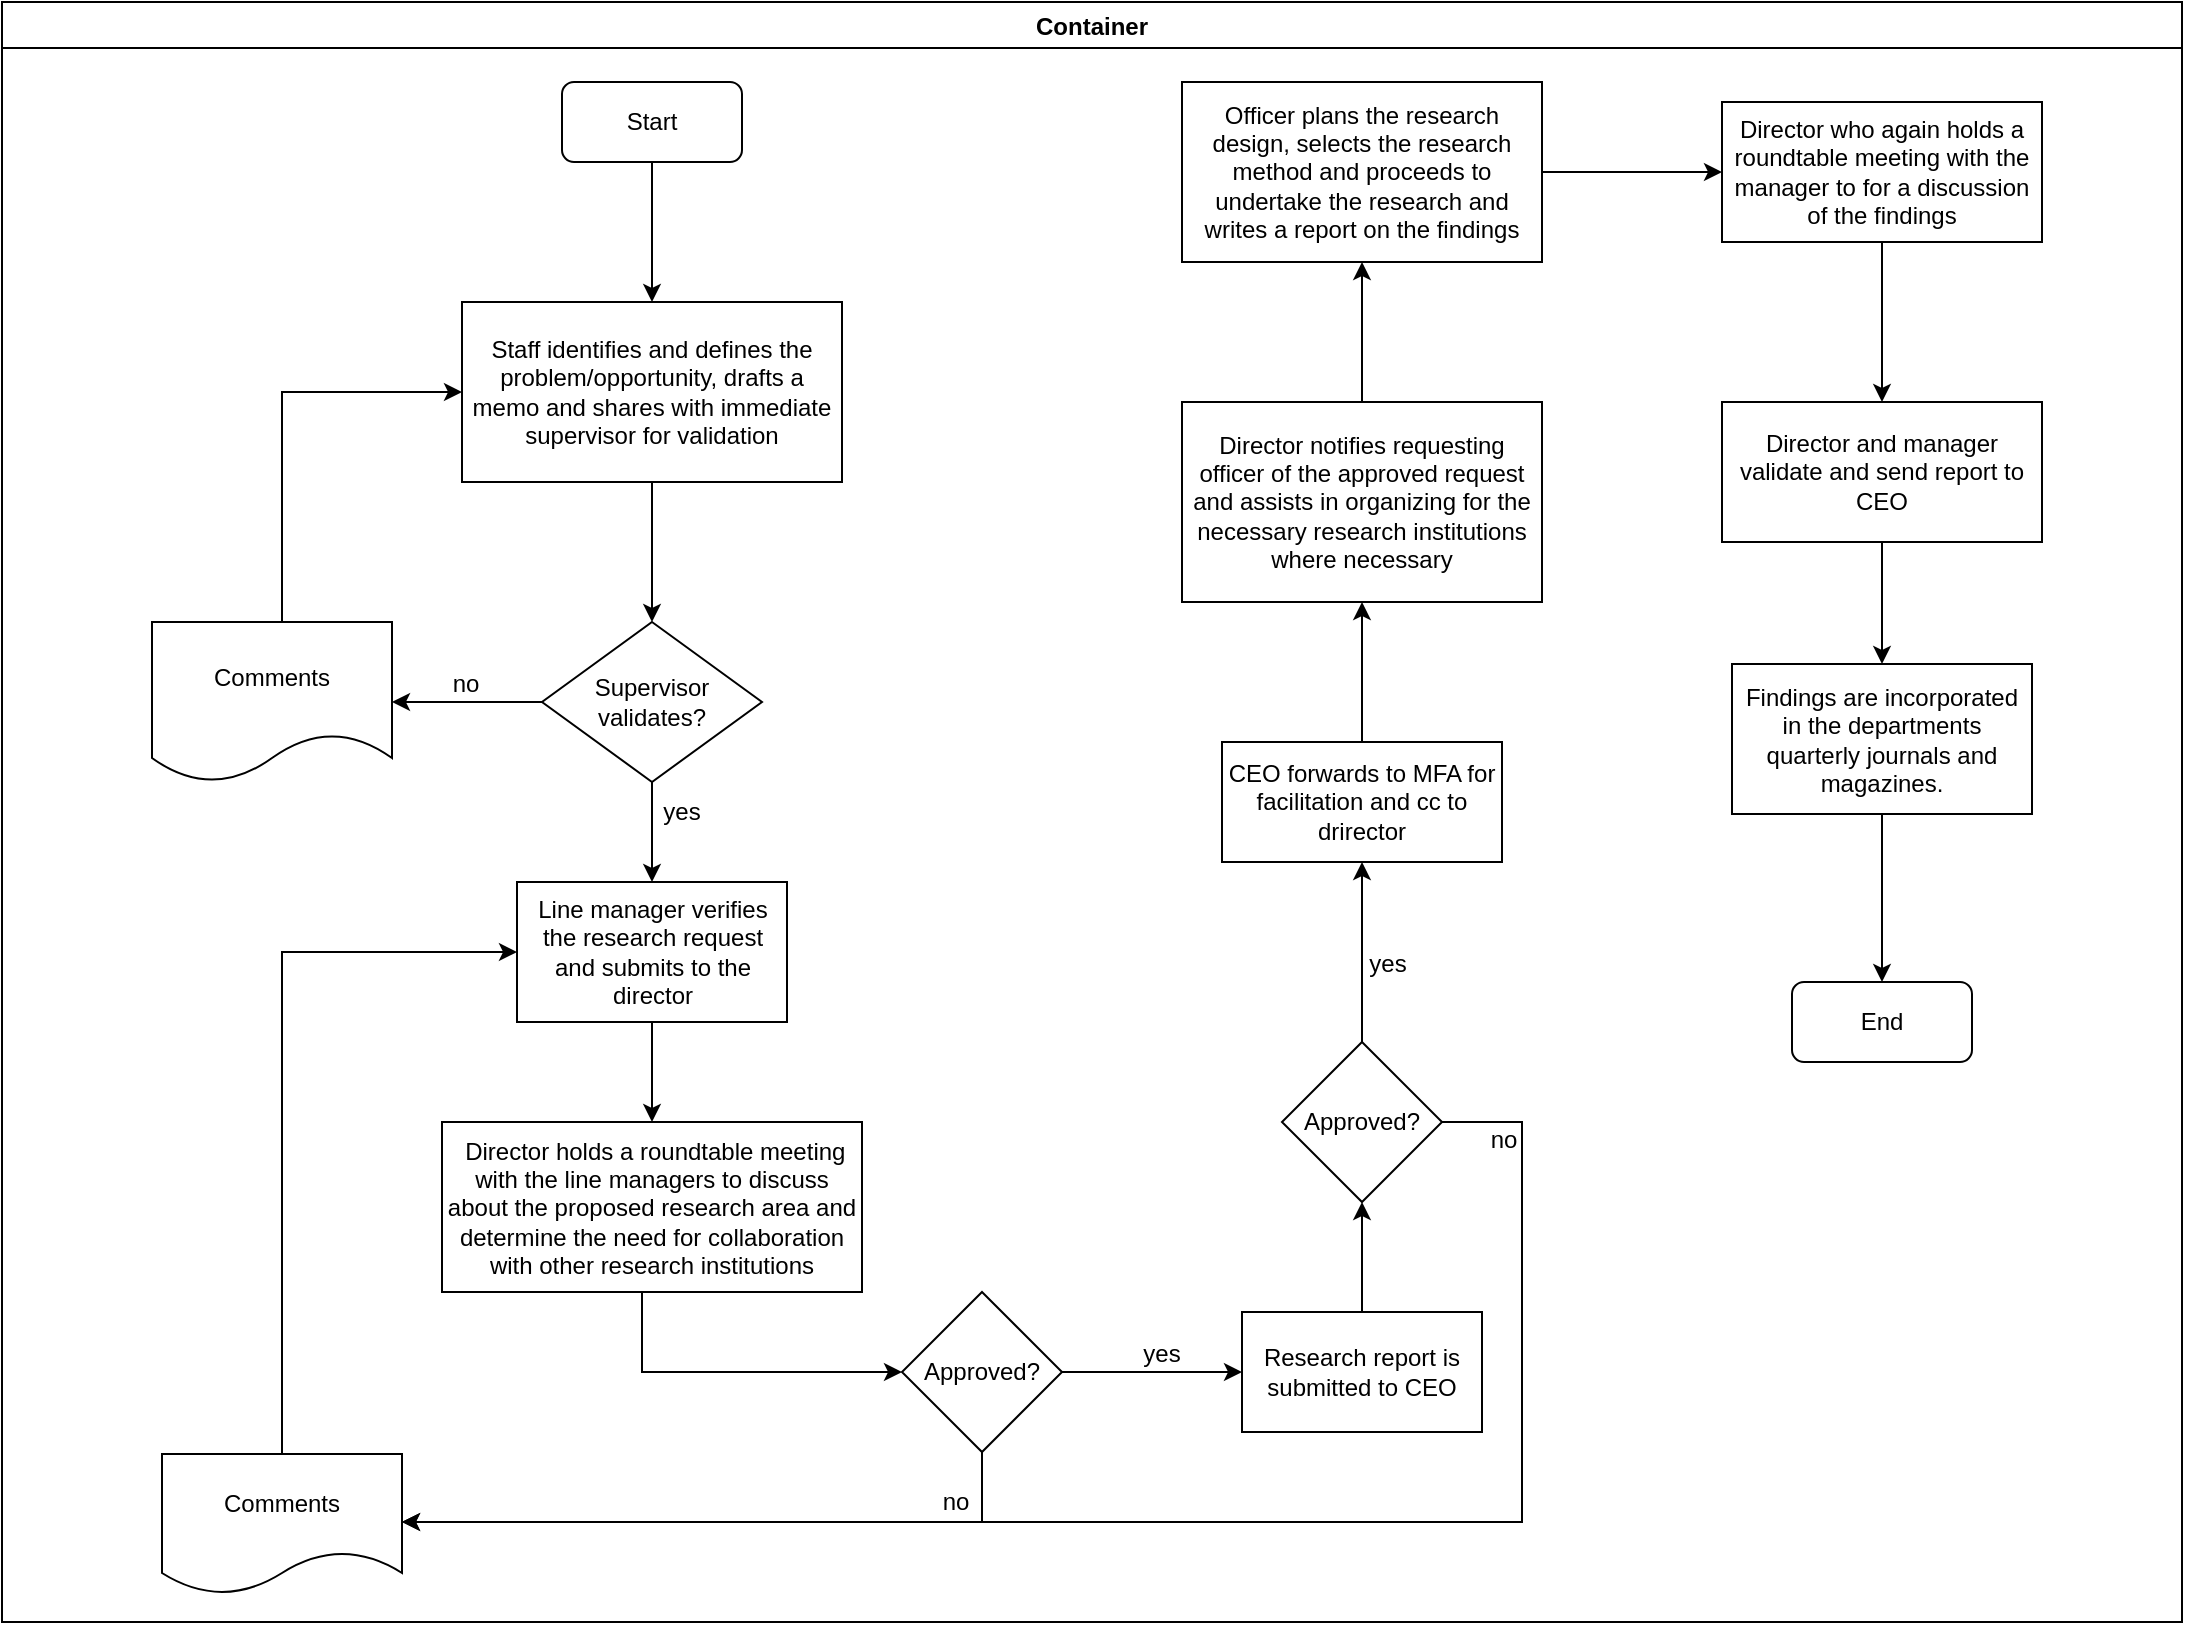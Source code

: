 <mxfile version="14.1.8" type="github">
  <diagram id="XTpeEnYmzEm0xpDSuKBR" name="Page-1">
    <mxGraphModel dx="1038" dy="547" grid="1" gridSize="10" guides="1" tooltips="1" connect="1" arrows="1" fold="1" page="1" pageScale="1" pageWidth="1169" pageHeight="827" math="0" shadow="0">
      <root>
        <mxCell id="0" />
        <mxCell id="1" parent="0" />
        <mxCell id="nBN6CnrMO745iZhlTAGD-1" value="Container" style="swimlane;" vertex="1" parent="1">
          <mxGeometry x="10" y="10" width="1090" height="810" as="geometry" />
        </mxCell>
        <mxCell id="nBN6CnrMO745iZhlTAGD-2" value="Start" style="rounded=1;whiteSpace=wrap;html=1;" vertex="1" parent="nBN6CnrMO745iZhlTAGD-1">
          <mxGeometry x="280" y="40" width="90" height="40" as="geometry" />
        </mxCell>
        <mxCell id="nBN6CnrMO745iZhlTAGD-5" value="Staff identifies and defines the problem/opportunity, drafts a memo and shares with immediate supervisor for validation" style="rounded=0;whiteSpace=wrap;html=1;" vertex="1" parent="nBN6CnrMO745iZhlTAGD-1">
          <mxGeometry x="230" y="150" width="190" height="90" as="geometry" />
        </mxCell>
        <mxCell id="nBN6CnrMO745iZhlTAGD-4" value="" style="edgeStyle=orthogonalEdgeStyle;rounded=0;orthogonalLoop=1;jettySize=auto;html=1;entryX=0.5;entryY=0;entryDx=0;entryDy=0;" edge="1" parent="nBN6CnrMO745iZhlTAGD-1" source="nBN6CnrMO745iZhlTAGD-2" target="nBN6CnrMO745iZhlTAGD-5">
          <mxGeometry relative="1" as="geometry">
            <mxPoint x="325" y="150" as="targetPoint" />
          </mxGeometry>
        </mxCell>
        <mxCell id="nBN6CnrMO745iZhlTAGD-8" value="Supervisor validates?" style="rhombus;whiteSpace=wrap;html=1;" vertex="1" parent="nBN6CnrMO745iZhlTAGD-1">
          <mxGeometry x="270" y="310" width="110" height="80" as="geometry" />
        </mxCell>
        <mxCell id="nBN6CnrMO745iZhlTAGD-7" value="" style="edgeStyle=orthogonalEdgeStyle;rounded=0;orthogonalLoop=1;jettySize=auto;html=1;" edge="1" parent="nBN6CnrMO745iZhlTAGD-1" source="nBN6CnrMO745iZhlTAGD-5" target="nBN6CnrMO745iZhlTAGD-8">
          <mxGeometry relative="1" as="geometry">
            <mxPoint x="325" y="310" as="targetPoint" />
          </mxGeometry>
        </mxCell>
        <mxCell id="nBN6CnrMO745iZhlTAGD-13" value="no" style="text;html=1;strokeColor=none;fillColor=none;align=center;verticalAlign=middle;whiteSpace=wrap;rounded=0;" vertex="1" parent="nBN6CnrMO745iZhlTAGD-1">
          <mxGeometry x="212" y="331" width="40" height="20" as="geometry" />
        </mxCell>
        <mxCell id="nBN6CnrMO745iZhlTAGD-14" value="Line manager verifies the research request and submits to the director" style="whiteSpace=wrap;html=1;" vertex="1" parent="nBN6CnrMO745iZhlTAGD-1">
          <mxGeometry x="257.5" y="440" width="135" height="70" as="geometry" />
        </mxCell>
        <mxCell id="nBN6CnrMO745iZhlTAGD-15" value="" style="edgeStyle=orthogonalEdgeStyle;rounded=0;orthogonalLoop=1;jettySize=auto;html=1;" edge="1" parent="nBN6CnrMO745iZhlTAGD-1" source="nBN6CnrMO745iZhlTAGD-8" target="nBN6CnrMO745iZhlTAGD-14">
          <mxGeometry relative="1" as="geometry" />
        </mxCell>
        <mxCell id="nBN6CnrMO745iZhlTAGD-18" value="Approved?" style="rhombus;whiteSpace=wrap;html=1;" vertex="1" parent="nBN6CnrMO745iZhlTAGD-1">
          <mxGeometry x="450" y="645" width="80" height="80" as="geometry" />
        </mxCell>
        <mxCell id="nBN6CnrMO745iZhlTAGD-22" value="Comments" style="shape=document;whiteSpace=wrap;html=1;boundedLbl=1;" vertex="1" parent="nBN6CnrMO745iZhlTAGD-1">
          <mxGeometry x="80" y="726" width="120" height="70" as="geometry" />
        </mxCell>
        <mxCell id="nBN6CnrMO745iZhlTAGD-23" value="" style="edgeStyle=orthogonalEdgeStyle;rounded=0;orthogonalLoop=1;jettySize=auto;html=1;" edge="1" parent="nBN6CnrMO745iZhlTAGD-1" source="nBN6CnrMO745iZhlTAGD-18" target="nBN6CnrMO745iZhlTAGD-22">
          <mxGeometry relative="1" as="geometry">
            <Array as="points">
              <mxPoint x="490" y="760" />
            </Array>
          </mxGeometry>
        </mxCell>
        <mxCell id="nBN6CnrMO745iZhlTAGD-24" value="yes" style="text;html=1;strokeColor=none;fillColor=none;align=center;verticalAlign=middle;whiteSpace=wrap;rounded=0;" vertex="1" parent="nBN6CnrMO745iZhlTAGD-1">
          <mxGeometry x="320" y="395" width="40" height="20" as="geometry" />
        </mxCell>
        <mxCell id="nBN6CnrMO745iZhlTAGD-28" value="" style="edgeStyle=orthogonalEdgeStyle;rounded=0;orthogonalLoop=1;jettySize=auto;html=1;entryX=0;entryY=0.5;entryDx=0;entryDy=0;" edge="1" parent="nBN6CnrMO745iZhlTAGD-1" source="nBN6CnrMO745iZhlTAGD-22" target="nBN6CnrMO745iZhlTAGD-14">
          <mxGeometry relative="1" as="geometry">
            <mxPoint x="140" y="641" as="targetPoint" />
            <Array as="points">
              <mxPoint x="140" y="475" />
            </Array>
          </mxGeometry>
        </mxCell>
        <mxCell id="nBN6CnrMO745iZhlTAGD-20" value="Research report is submitted to CEO" style="whiteSpace=wrap;html=1;" vertex="1" parent="nBN6CnrMO745iZhlTAGD-1">
          <mxGeometry x="620" y="655" width="120" height="60" as="geometry" />
        </mxCell>
        <mxCell id="nBN6CnrMO745iZhlTAGD-21" value="" style="edgeStyle=orthogonalEdgeStyle;rounded=0;orthogonalLoop=1;jettySize=auto;html=1;" edge="1" parent="nBN6CnrMO745iZhlTAGD-1" source="nBN6CnrMO745iZhlTAGD-18" target="nBN6CnrMO745iZhlTAGD-20">
          <mxGeometry relative="1" as="geometry" />
        </mxCell>
        <mxCell id="nBN6CnrMO745iZhlTAGD-31" value="Approved?" style="rhombus;whiteSpace=wrap;html=1;" vertex="1" parent="nBN6CnrMO745iZhlTAGD-1">
          <mxGeometry x="640" y="520" width="80" height="80" as="geometry" />
        </mxCell>
        <mxCell id="nBN6CnrMO745iZhlTAGD-30" value="" style="edgeStyle=orthogonalEdgeStyle;rounded=0;orthogonalLoop=1;jettySize=auto;html=1;" edge="1" parent="nBN6CnrMO745iZhlTAGD-1" source="nBN6CnrMO745iZhlTAGD-20" target="nBN6CnrMO745iZhlTAGD-31">
          <mxGeometry relative="1" as="geometry">
            <mxPoint x="680" y="575" as="targetPoint" />
          </mxGeometry>
        </mxCell>
        <mxCell id="nBN6CnrMO745iZhlTAGD-37" value="" style="edgeStyle=orthogonalEdgeStyle;rounded=0;orthogonalLoop=1;jettySize=auto;html=1;" edge="1" parent="nBN6CnrMO745iZhlTAGD-1" source="nBN6CnrMO745iZhlTAGD-31">
          <mxGeometry relative="1" as="geometry">
            <mxPoint x="200" y="760" as="targetPoint" />
            <Array as="points">
              <mxPoint x="760" y="560" />
              <mxPoint x="760" y="760" />
              <mxPoint x="200" y="760" />
            </Array>
          </mxGeometry>
        </mxCell>
        <mxCell id="nBN6CnrMO745iZhlTAGD-43" value="Director who again holds a roundtable meeting with the manager to for a discussion of the findings" style="whiteSpace=wrap;html=1;" vertex="1" parent="nBN6CnrMO745iZhlTAGD-1">
          <mxGeometry x="860" y="50" width="160" height="70" as="geometry" />
        </mxCell>
        <mxCell id="nBN6CnrMO745iZhlTAGD-41" value="Officer plans the research design, selects the research method and proceeds to undertake the research and writes a report on the findings" style="whiteSpace=wrap;html=1;" vertex="1" parent="nBN6CnrMO745iZhlTAGD-1">
          <mxGeometry x="590" y="40" width="180" height="90" as="geometry" />
        </mxCell>
        <mxCell id="nBN6CnrMO745iZhlTAGD-44" value="" style="edgeStyle=orthogonalEdgeStyle;rounded=0;orthogonalLoop=1;jettySize=auto;html=1;" edge="1" parent="nBN6CnrMO745iZhlTAGD-1" source="nBN6CnrMO745iZhlTAGD-41" target="nBN6CnrMO745iZhlTAGD-43">
          <mxGeometry relative="1" as="geometry" />
        </mxCell>
        <mxCell id="nBN6CnrMO745iZhlTAGD-45" value="Director and manager validate and send report to CEO" style="whiteSpace=wrap;html=1;" vertex="1" parent="nBN6CnrMO745iZhlTAGD-1">
          <mxGeometry x="860" y="200" width="160" height="70" as="geometry" />
        </mxCell>
        <mxCell id="nBN6CnrMO745iZhlTAGD-46" value="" style="edgeStyle=orthogonalEdgeStyle;rounded=0;orthogonalLoop=1;jettySize=auto;html=1;" edge="1" parent="nBN6CnrMO745iZhlTAGD-1" source="nBN6CnrMO745iZhlTAGD-43" target="nBN6CnrMO745iZhlTAGD-45">
          <mxGeometry relative="1" as="geometry" />
        </mxCell>
        <mxCell id="nBN6CnrMO745iZhlTAGD-47" value="Findings are incorporated in the departments quarterly journals and magazines. " style="whiteSpace=wrap;html=1;" vertex="1" parent="nBN6CnrMO745iZhlTAGD-1">
          <mxGeometry x="865" y="331" width="150" height="75" as="geometry" />
        </mxCell>
        <mxCell id="nBN6CnrMO745iZhlTAGD-48" value="" style="edgeStyle=orthogonalEdgeStyle;rounded=0;orthogonalLoop=1;jettySize=auto;html=1;" edge="1" parent="nBN6CnrMO745iZhlTAGD-1" source="nBN6CnrMO745iZhlTAGD-45" target="nBN6CnrMO745iZhlTAGD-47">
          <mxGeometry relative="1" as="geometry" />
        </mxCell>
        <mxCell id="nBN6CnrMO745iZhlTAGD-51" value="End" style="rounded=1;whiteSpace=wrap;html=1;" vertex="1" parent="nBN6CnrMO745iZhlTAGD-1">
          <mxGeometry x="895" y="490" width="90" height="40" as="geometry" />
        </mxCell>
        <mxCell id="nBN6CnrMO745iZhlTAGD-50" value="" style="edgeStyle=orthogonalEdgeStyle;rounded=0;orthogonalLoop=1;jettySize=auto;html=1;entryX=0.5;entryY=0;entryDx=0;entryDy=0;" edge="1" parent="nBN6CnrMO745iZhlTAGD-1" source="nBN6CnrMO745iZhlTAGD-47" target="nBN6CnrMO745iZhlTAGD-51">
          <mxGeometry relative="1" as="geometry">
            <mxPoint x="940" y="493.5" as="targetPoint" />
          </mxGeometry>
        </mxCell>
        <mxCell id="nBN6CnrMO745iZhlTAGD-12" value="" style="edgeStyle=orthogonalEdgeStyle;rounded=0;orthogonalLoop=1;jettySize=auto;html=1;entryX=0;entryY=0.5;entryDx=0;entryDy=0;" edge="1" parent="1" source="nBN6CnrMO745iZhlTAGD-9" target="nBN6CnrMO745iZhlTAGD-5">
          <mxGeometry relative="1" as="geometry">
            <mxPoint x="145" y="230" as="targetPoint" />
            <Array as="points">
              <mxPoint x="150" y="205" />
            </Array>
          </mxGeometry>
        </mxCell>
        <mxCell id="nBN6CnrMO745iZhlTAGD-9" value="Comments" style="shape=document;whiteSpace=wrap;html=1;boundedLbl=1;" vertex="1" parent="1">
          <mxGeometry x="85" y="320" width="120" height="80" as="geometry" />
        </mxCell>
        <mxCell id="nBN6CnrMO745iZhlTAGD-10" value="" style="edgeStyle=orthogonalEdgeStyle;rounded=0;orthogonalLoop=1;jettySize=auto;html=1;" edge="1" parent="1" source="nBN6CnrMO745iZhlTAGD-8" target="nBN6CnrMO745iZhlTAGD-9">
          <mxGeometry relative="1" as="geometry" />
        </mxCell>
        <mxCell id="nBN6CnrMO745iZhlTAGD-19" value="" style="edgeStyle=orthogonalEdgeStyle;rounded=0;orthogonalLoop=1;jettySize=auto;html=1;entryX=0;entryY=0.5;entryDx=0;entryDy=0;" edge="1" parent="1" source="nBN6CnrMO745iZhlTAGD-16" target="nBN6CnrMO745iZhlTAGD-18">
          <mxGeometry relative="1" as="geometry">
            <Array as="points">
              <mxPoint x="330" y="695" />
            </Array>
          </mxGeometry>
        </mxCell>
        <mxCell id="nBN6CnrMO745iZhlTAGD-16" value="&amp;nbsp;Director holds a roundtable meeting with the line managers to discuss about the proposed research area and determine the need for collaboration with other research institutions" style="whiteSpace=wrap;html=1;" vertex="1" parent="1">
          <mxGeometry x="230" y="570" width="210" height="85" as="geometry" />
        </mxCell>
        <mxCell id="nBN6CnrMO745iZhlTAGD-17" value="" style="edgeStyle=orthogonalEdgeStyle;rounded=0;orthogonalLoop=1;jettySize=auto;html=1;" edge="1" parent="1" source="nBN6CnrMO745iZhlTAGD-14" target="nBN6CnrMO745iZhlTAGD-16">
          <mxGeometry relative="1" as="geometry" />
        </mxCell>
        <mxCell id="nBN6CnrMO745iZhlTAGD-25" value="no" style="text;html=1;strokeColor=none;fillColor=none;align=center;verticalAlign=middle;whiteSpace=wrap;rounded=0;" vertex="1" parent="1">
          <mxGeometry x="467" y="750" width="40" height="20" as="geometry" />
        </mxCell>
        <mxCell id="nBN6CnrMO745iZhlTAGD-26" value="yes" style="text;html=1;strokeColor=none;fillColor=none;align=center;verticalAlign=middle;whiteSpace=wrap;rounded=0;" vertex="1" parent="1">
          <mxGeometry x="570" y="676" width="40" height="20" as="geometry" />
        </mxCell>
        <mxCell id="nBN6CnrMO745iZhlTAGD-40" value="" style="edgeStyle=orthogonalEdgeStyle;rounded=0;orthogonalLoop=1;jettySize=auto;html=1;" edge="1" parent="1" source="nBN6CnrMO745iZhlTAGD-32" target="nBN6CnrMO745iZhlTAGD-39">
          <mxGeometry relative="1" as="geometry" />
        </mxCell>
        <mxCell id="nBN6CnrMO745iZhlTAGD-32" value="CEO forwards to MFA for facilitation and cc to drirector" style="whiteSpace=wrap;html=1;" vertex="1" parent="1">
          <mxGeometry x="620" y="380" width="140" height="60" as="geometry" />
        </mxCell>
        <mxCell id="nBN6CnrMO745iZhlTAGD-33" value="" style="edgeStyle=orthogonalEdgeStyle;rounded=0;orthogonalLoop=1;jettySize=auto;html=1;" edge="1" parent="1" source="nBN6CnrMO745iZhlTAGD-31" target="nBN6CnrMO745iZhlTAGD-32">
          <mxGeometry relative="1" as="geometry" />
        </mxCell>
        <mxCell id="nBN6CnrMO745iZhlTAGD-34" value="yes" style="text;html=1;strokeColor=none;fillColor=none;align=center;verticalAlign=middle;whiteSpace=wrap;rounded=0;" vertex="1" parent="1">
          <mxGeometry x="683" y="481" width="40" height="20" as="geometry" />
        </mxCell>
        <mxCell id="nBN6CnrMO745iZhlTAGD-38" value="no" style="text;html=1;strokeColor=none;fillColor=none;align=center;verticalAlign=middle;whiteSpace=wrap;rounded=0;" vertex="1" parent="1">
          <mxGeometry x="741" y="569" width="40" height="20" as="geometry" />
        </mxCell>
        <mxCell id="nBN6CnrMO745iZhlTAGD-42" value="" style="edgeStyle=orthogonalEdgeStyle;rounded=0;orthogonalLoop=1;jettySize=auto;html=1;" edge="1" parent="1" source="nBN6CnrMO745iZhlTAGD-39" target="nBN6CnrMO745iZhlTAGD-41">
          <mxGeometry relative="1" as="geometry" />
        </mxCell>
        <mxCell id="nBN6CnrMO745iZhlTAGD-39" value="Director notifies requesting officer of the approved request and assists in organizing for the necessary research institutions where necessary" style="whiteSpace=wrap;html=1;" vertex="1" parent="1">
          <mxGeometry x="600" y="210" width="180" height="100" as="geometry" />
        </mxCell>
      </root>
    </mxGraphModel>
  </diagram>
</mxfile>
